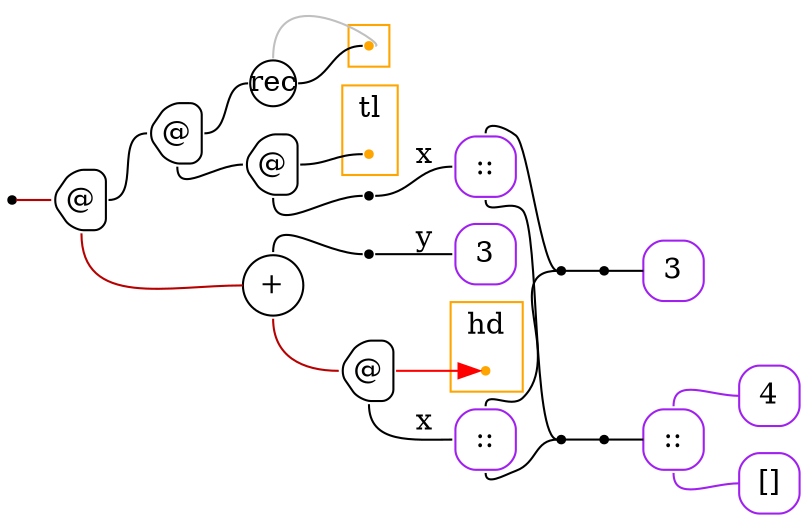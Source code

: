 digraph G {
  rankdir=LR;
  edge[arrowhead=none,arrowtail=none];
  node[fixedsize=true,shape=circle]
  size="9.201041666666667,5.219270833333334";
  labeldistance=0;
  nodesep=.175;
  ranksep=.175;

 nd1[shape=point];
   nd28[label="3",tooltip="nd28-ConstGraph",style=rounded,orientation=90,shape=square,width=.4,height=.4,color="purple"];
   nd34[label="4",tooltip="nd34-ConstGraph",style=rounded,orientation=90,shape=square,width=.4,height=.4,color="purple"];
   nd39[label="[]",tooltip="nd39-ConstEmptyGraph",style=rounded,orientation=90,shape=square,width=.4,height=.4,color="purple"];
   nd182[label="::",tooltip="nd182-ConstListGraph",style=rounded,orientation=90,shape=square,width=.4,height=.4,color="purple"];
   nd188[label="::",tooltip="nd188-ConstListGraph",style=rounded,orientation=90,shape=square,width=.4,height=.4,color="purple"];
   nd309[label="3",tooltip="nd309-ConstGraph",style=rounded,orientation=90,shape=square,width=.4,height=.4,color="purple"];
 nd314[label="rec",tooltip="nd314-RecurGraph",style=rounded,width=.3,height=.3,color="#000000"];
   subgraph cluster_nd318 {
     graph[style=fill,color="orange"];
     ndcluster_nd318[tooltip="nd318",orientation=90,shape=point,color="orange"];
   };
 nd255[label="@",tooltip="nd255-AppGraph",style=rounded,orientation=90,shape=house,width=.4,height=.4,color="#000000"];
 nd256[label="@",tooltip="nd256-AppGraph",style=rounded,orientation=90,shape=house,width=.4,height=.4,color="#000000"];
 nd258[label="@",tooltip="nd258-AppGraph",style=rounded,orientation=90,shape=house,width=.4,height=.4,color="#000000"];
 subgraph cluster_nd261 {
   graph[style=fill,color="orange",label="tl"];
   ndcluster_nd261[tooltip="nd261",orientation=90,shape=point,color="orange"];
 };
 nd266[label="+",tooltip="nd266-BinOpGraph",style=rounded,width=.4,height=.4,color="#000000"];
 nd267[label="@",tooltip="nd267-AppGraph",style=rounded,orientation=90,shape=house,width=.4,height=.4,color="#000000"];
 subgraph cluster_nd270 {
   graph[style=fill,color="orange",label="hd"];
   ndcluster_nd270[tooltip="nd270",orientation=90,shape=point,color="orange"];
 };
 nd274[label=" ",tooltip="nd274-ContractGraph",style=rounded,orientation=90,shape=point];
 nd275[label=" ",tooltip="nd275-ContractGraph",style=rounded,orientation=90,shape=point];
 nd363[label=" ",tooltip="nd363-ContractGraph",style=rounded,orientation=90,shape=point];
 nd364[label=" ",tooltip="nd364-ContractGraph",style=rounded,orientation=90,shape=point];
   nd373[label="::",tooltip="nd373-ConstListGraph",style=rounded,orientation=90,shape=square,width=.4,height=.4,color="purple"];
 nd376[label=" ",tooltip="nd376-ContractGraph",style=rounded,orientation=90,shape=point];
 nd377[label=" ",tooltip="nd377-ContractGraph",style=rounded,orientation=90,shape=point];

  nd182->nd34[tailport=n,headport=w,color=purple,arrowhead=none,arrowtail=none];
  nd182->nd39[tailport=s,headport=w,color=purple,arrowhead=none,arrowtail=none];
  nd188->nd376[tailport=n,headport=w];
  nd188->nd377[tailport=s,headport=w];
  nd363->nd28[tailport=e,headport=w];
  nd364->nd182[tailport=e,headport=w];
  nd258->ndcluster_nd261[tailport=e,headport=w];
  nd256->nd314[tailport=e,headport=w,color=black,arrowhead=none,arrowtail=none];
  nd256->nd258[tailport=s,headport=w];
  nd267->ndcluster_nd270[tailport=e,headport=w,color=red,arrowhead=normal];
  nd266->nd267[tailport=s,headport=w,color="#b70000",arrowhead=none,arrowtail=none];
  nd255->nd256[tailport=e,headport=w];
  nd255->nd266[tailport=s,headport=w,color="#b70000",arrowhead=none,arrowtail=none];
  nd267->nd373[label="x",tailport=s,headport=w];
  nd258->nd274[tailport=s,headport=w];
  nd1->nd255[label="",tailport=e,headport=w,color="#b70000",arrowhead=none,arrowtail=none];
  nd266->nd275[tailport=n,headport=w];
  nd275->nd309[label="y",tailport=e,headport=w];
  nd274->nd188[label="x",tailport=e,headport=w];
  nd314->ndcluster_nd318[dir=back,headport=e,tailport=n,color=grey,arrowhead=none,arrowtail=none];
  nd314->ndcluster_nd318[tailport=e,headport=w];
  nd376->nd363[tailport=e,headport=w];
  nd377->nd364[tailport=e,headport=w];
  nd373->nd376[tailport=n,headport=w];
  nd373->nd377[tailport=s,headport=w];
}